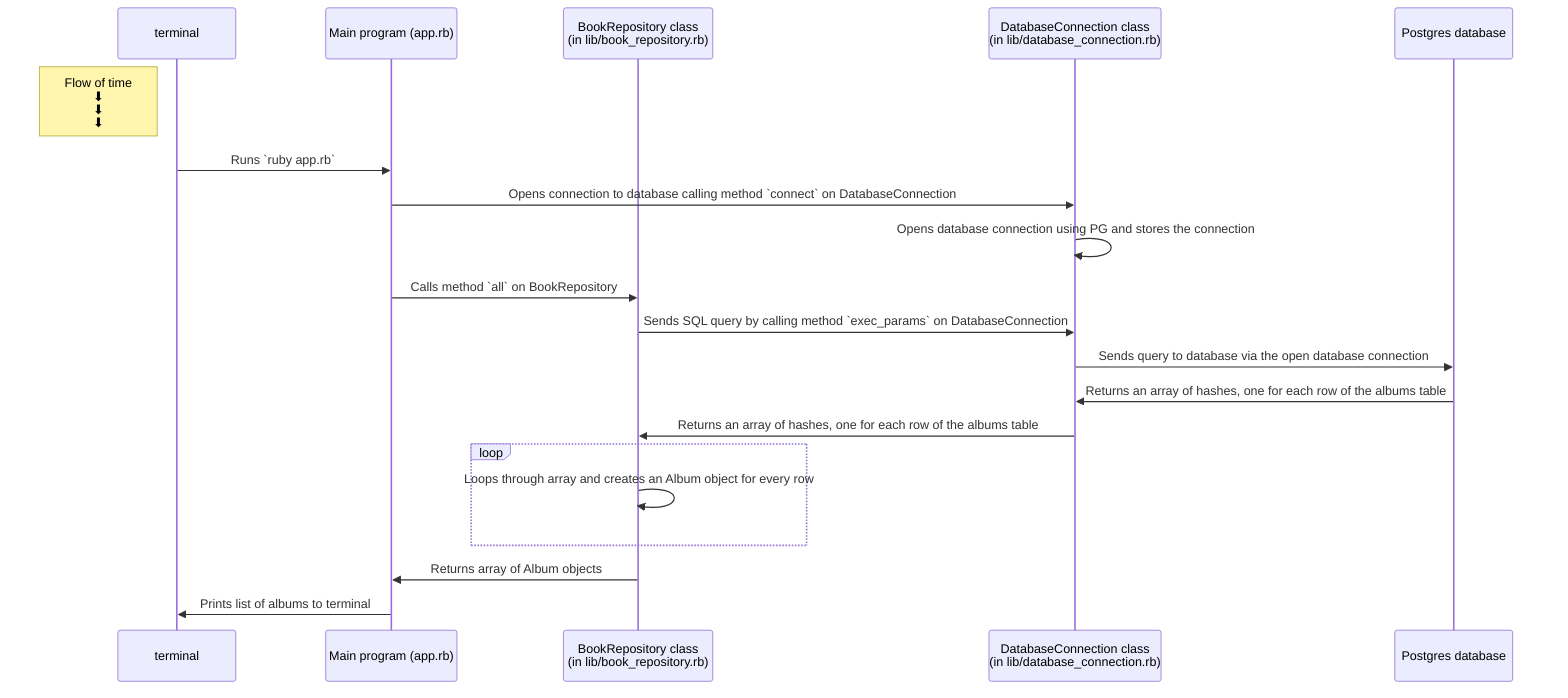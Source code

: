 %%{init: { 'theme':'dark',"sequence": {
      "mirrorActors": true,
      "wrap": true
      "actorFontSize":16
    } } }%%
sequenceDiagram

participant t as terminal
    participant app as Main program (app.rb)
    participant br as BookRepository class <br /> (in lib/book_repository.rb)
    participant db_conn as DatabaseConnection class <br /> (in lib/database_connection.rb)
    participant db as Postgres database

    Note left of t: Flow of time <br />⬇ <br /> ⬇ <br /> ⬇ 

    t->>app: Runs `ruby app.rb`
    app->>db_conn: Opens connection to database calling method `connect` on DatabaseConnection
    db_conn->>db_conn: Opens database connection using PG and stores the connection
    app->>br: Calls method `all` on BookRepository
    br->>db_conn: Sends SQL query by calling method `exec_params` on DatabaseConnection
    db_conn->>db: Sends query to database via the open database connection
    db->>db_conn: Returns an array of hashes, one for each row of the albums table
    db_conn->>br: Returns an array of hashes, one for each row of the albums table
    loop 
        br->>br: Loops through array and creates an Album object for every row
    end
    br->>app: Returns array of Album objects
    app->>t: Prints list of albums to terminal